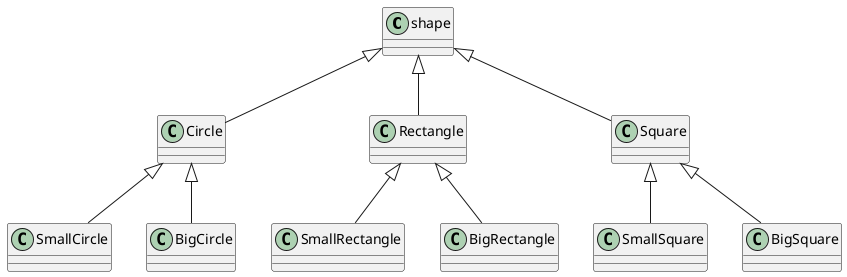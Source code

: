 @startuml
class shape
shape<|-- Circle
shape<|-- Rectangle
shape<|-- Square
Circle<|-- SmallCircle
Circle<|-- BigCircle
Rectangle<|--SmallRectangle
Rectangle<|--BigRectangle
Square<|--SmallSquare
Square<|--BigSquare
@enduml